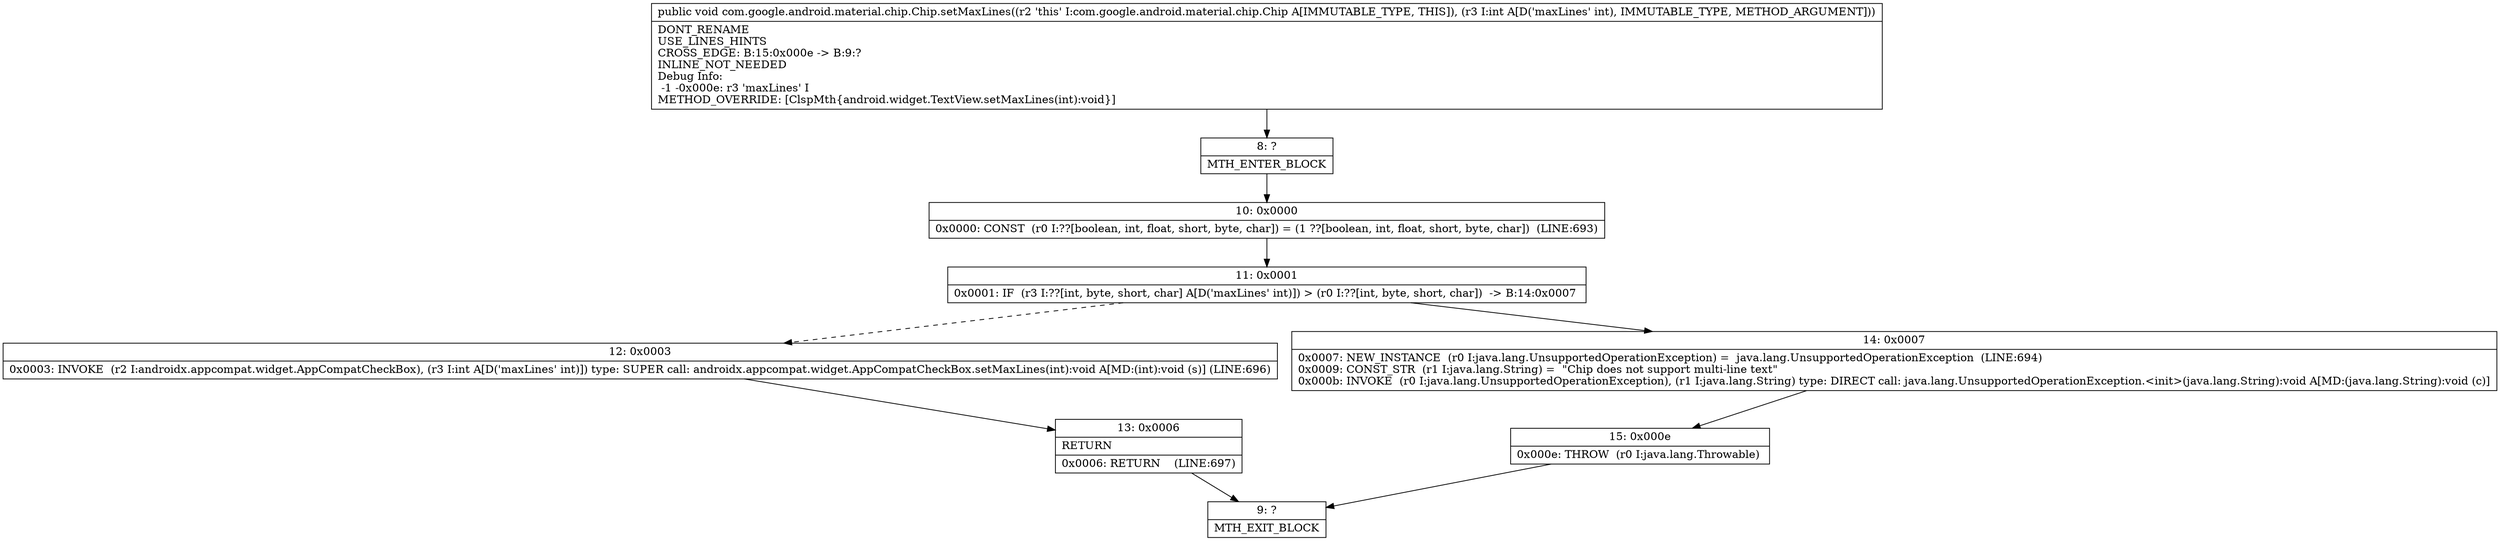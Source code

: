 digraph "CFG forcom.google.android.material.chip.Chip.setMaxLines(I)V" {
Node_8 [shape=record,label="{8\:\ ?|MTH_ENTER_BLOCK\l}"];
Node_10 [shape=record,label="{10\:\ 0x0000|0x0000: CONST  (r0 I:??[boolean, int, float, short, byte, char]) = (1 ??[boolean, int, float, short, byte, char])  (LINE:693)\l}"];
Node_11 [shape=record,label="{11\:\ 0x0001|0x0001: IF  (r3 I:??[int, byte, short, char] A[D('maxLines' int)]) \> (r0 I:??[int, byte, short, char])  \-\> B:14:0x0007 \l}"];
Node_12 [shape=record,label="{12\:\ 0x0003|0x0003: INVOKE  (r2 I:androidx.appcompat.widget.AppCompatCheckBox), (r3 I:int A[D('maxLines' int)]) type: SUPER call: androidx.appcompat.widget.AppCompatCheckBox.setMaxLines(int):void A[MD:(int):void (s)] (LINE:696)\l}"];
Node_13 [shape=record,label="{13\:\ 0x0006|RETURN\l|0x0006: RETURN    (LINE:697)\l}"];
Node_9 [shape=record,label="{9\:\ ?|MTH_EXIT_BLOCK\l}"];
Node_14 [shape=record,label="{14\:\ 0x0007|0x0007: NEW_INSTANCE  (r0 I:java.lang.UnsupportedOperationException) =  java.lang.UnsupportedOperationException  (LINE:694)\l0x0009: CONST_STR  (r1 I:java.lang.String) =  \"Chip does not support multi\-line text\" \l0x000b: INVOKE  (r0 I:java.lang.UnsupportedOperationException), (r1 I:java.lang.String) type: DIRECT call: java.lang.UnsupportedOperationException.\<init\>(java.lang.String):void A[MD:(java.lang.String):void (c)]\l}"];
Node_15 [shape=record,label="{15\:\ 0x000e|0x000e: THROW  (r0 I:java.lang.Throwable) \l}"];
MethodNode[shape=record,label="{public void com.google.android.material.chip.Chip.setMaxLines((r2 'this' I:com.google.android.material.chip.Chip A[IMMUTABLE_TYPE, THIS]), (r3 I:int A[D('maxLines' int), IMMUTABLE_TYPE, METHOD_ARGUMENT]))  | DONT_RENAME\lUSE_LINES_HINTS\lCROSS_EDGE: B:15:0x000e \-\> B:9:?\lINLINE_NOT_NEEDED\lDebug Info:\l  \-1 \-0x000e: r3 'maxLines' I\lMETHOD_OVERRIDE: [ClspMth\{android.widget.TextView.setMaxLines(int):void\}]\l}"];
MethodNode -> Node_8;Node_8 -> Node_10;
Node_10 -> Node_11;
Node_11 -> Node_12[style=dashed];
Node_11 -> Node_14;
Node_12 -> Node_13;
Node_13 -> Node_9;
Node_14 -> Node_15;
Node_15 -> Node_9;
}

